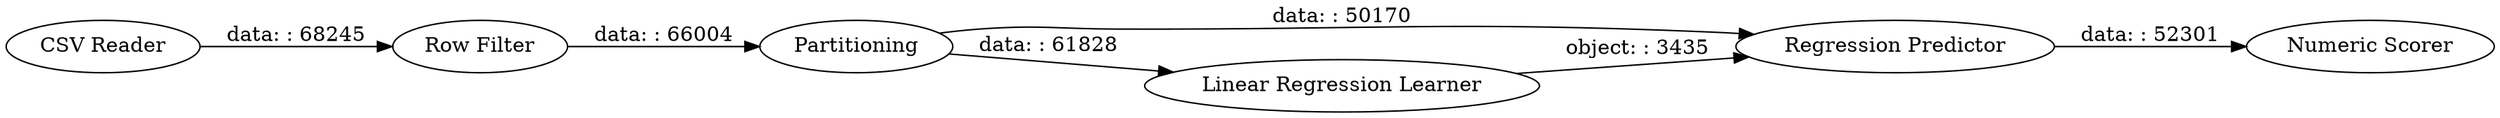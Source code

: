 digraph {
	"-3034439565851175441_7" [label="Numeric Scorer"]
	"-3034439565851175441_1" [label="CSV Reader"]
	"-3034439565851175441_6" [label="Regression Predictor"]
	"-3034439565851175441_3" [label=Partitioning]
	"-3034439565851175441_4" [label="Linear Regression Learner"]
	"-3034439565851175441_10" [label="Row Filter"]
	"-3034439565851175441_3" -> "-3034439565851175441_4" [label="data: : 61828"]
	"-3034439565851175441_10" -> "-3034439565851175441_3" [label="data: : 66004"]
	"-3034439565851175441_1" -> "-3034439565851175441_10" [label="data: : 68245"]
	"-3034439565851175441_4" -> "-3034439565851175441_6" [label="object: : 3435"]
	"-3034439565851175441_3" -> "-3034439565851175441_6" [label="data: : 50170"]
	"-3034439565851175441_6" -> "-3034439565851175441_7" [label="data: : 52301"]
	rankdir=LR
}
